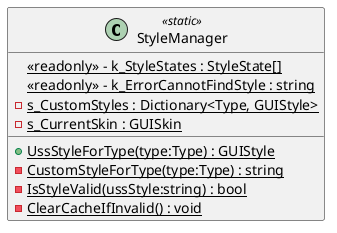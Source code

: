 @startuml
class StyleManager <<static>> {
    {static} <<readonly>> - k_StyleStates : StyleState[]
    {static} <<readonly>> - k_ErrorCannotFindStyle : string
    {static} - s_CustomStyles : Dictionary<Type, GUIStyle>
    {static} - s_CurrentSkin : GUISkin
    + {static} UssStyleForType(type:Type) : GUIStyle
    {static} - CustomStyleForType(type:Type) : string
    {static} - IsStyleValid(ussStyle:string) : bool
    {static} - ClearCacheIfInvalid() : void
}
@enduml
